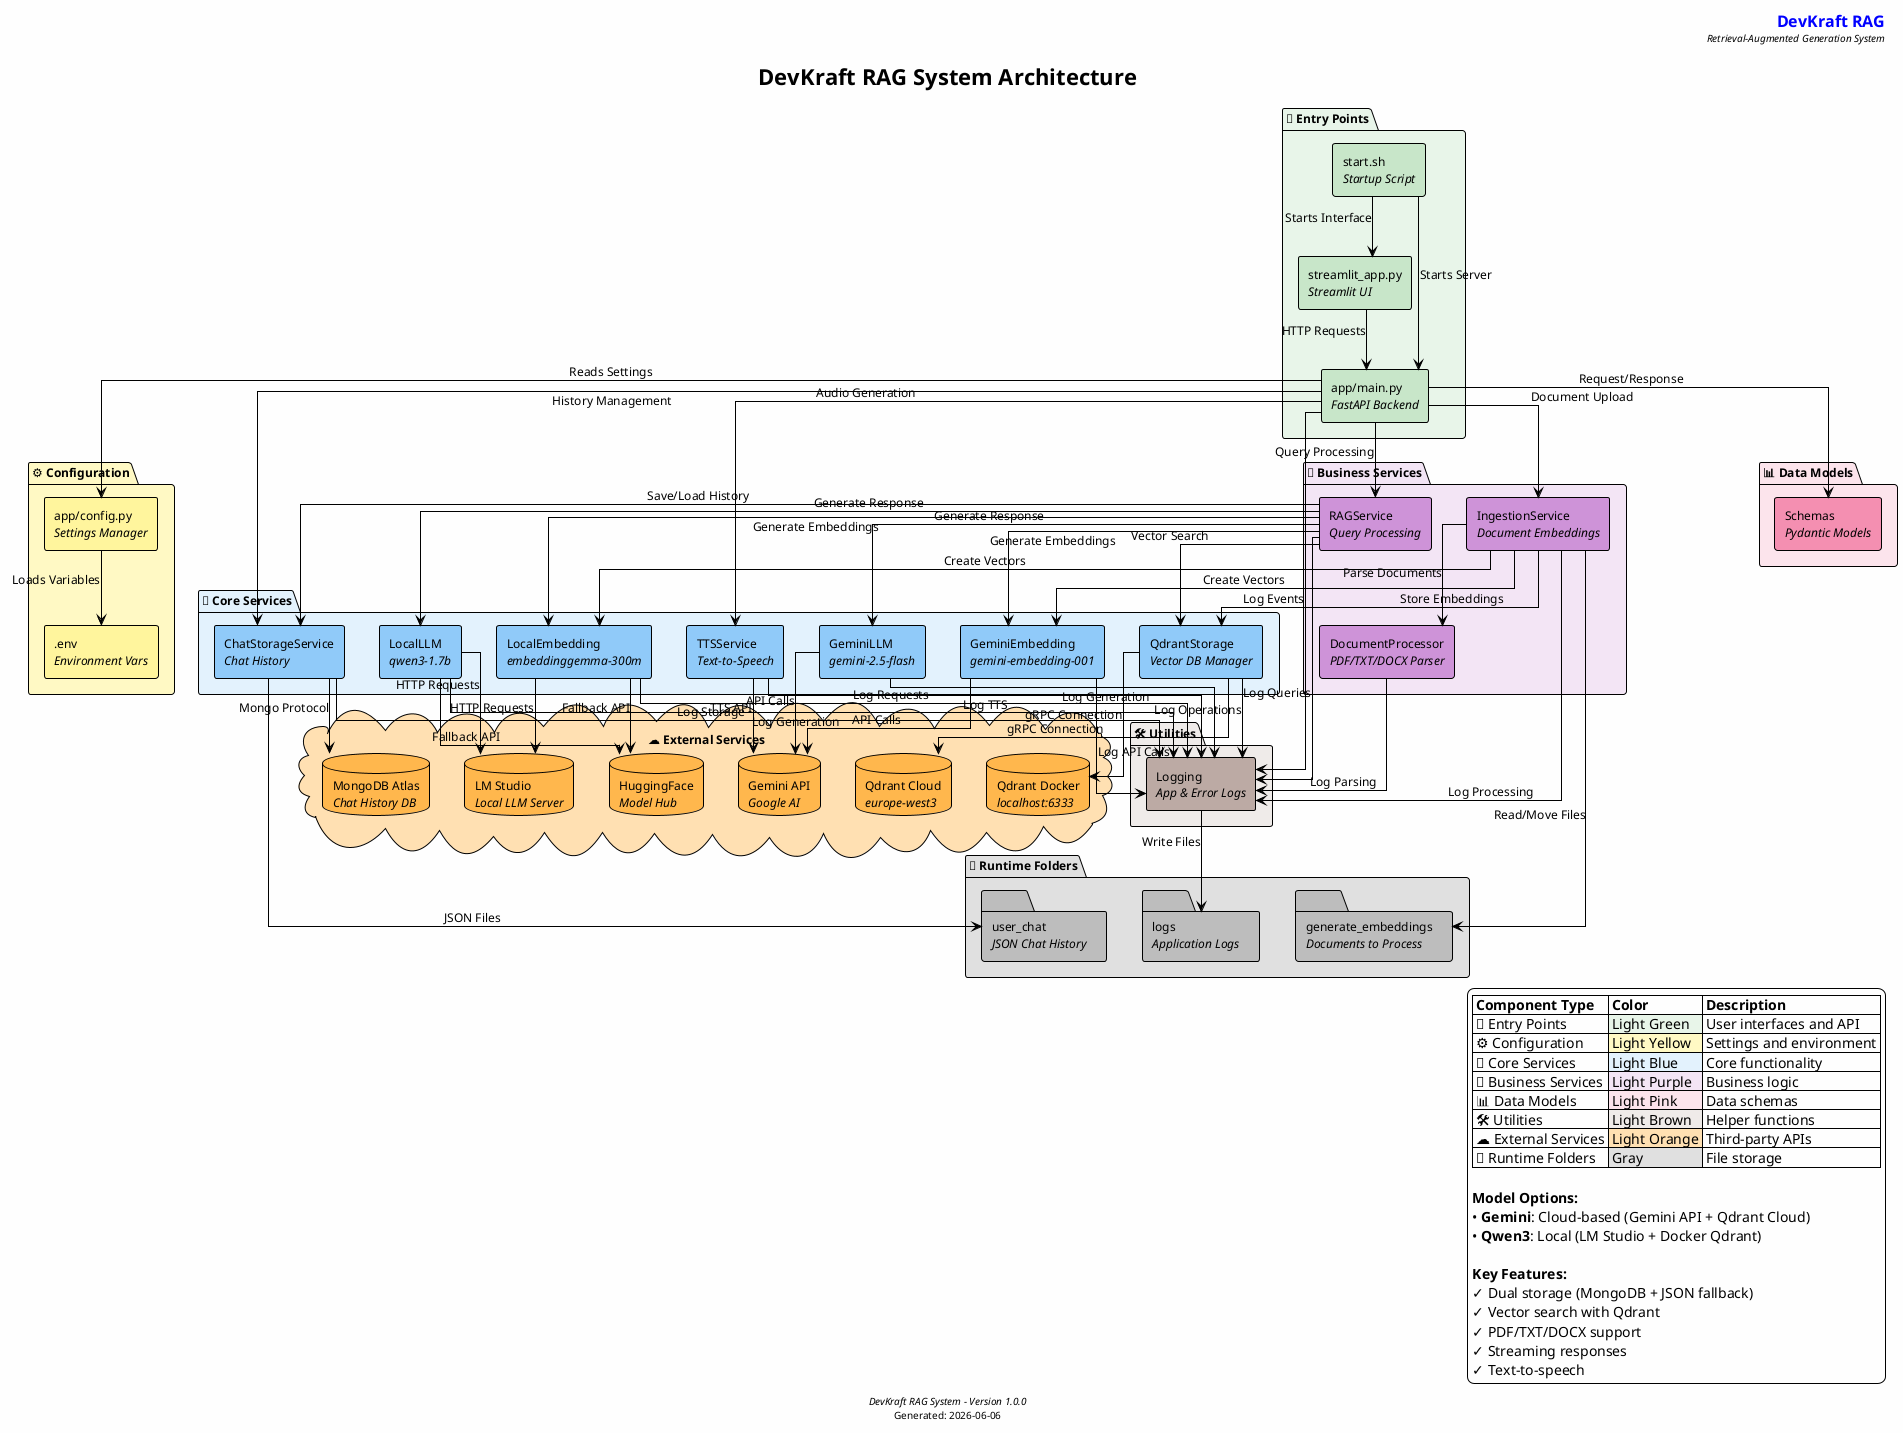 @startuml DevKraft_RAG_Architecture
!theme plain
skinparam backgroundColor #FEFEFE
skinparam componentStyle rectangle
skinparam linetype ortho
skinparam shadowing false
skinparam defaultFontName Arial
skinparam defaultFontSize 12

' Title and Header
title DevKraft RAG System Architecture
header
<font color=blue size=16><b>DevKraft RAG</b></font>
<i>Retrieval-Augmented Generation System</i>
endheader

' Entry Points
package "🚀 Entry Points" #E8F5E9 {
  component [streamlit_app.py\n<i>Streamlit UI</i>] as UI #C8E6C9
  component [app/main.py\n<i>FastAPI Backend</i>] as API #C8E6C9
  component [start.sh\n<i>Startup Script</i>] as Script #C8E6C9
}

' Configuration
package "⚙️ Configuration" #FFF9C4 {
  component [app/config.py\n<i>Settings Manager</i>] as Config #FFF59D
  component [.env\n<i>Environment Vars</i>] as EnvFile #FFF59D
}

' Core Services
package "🔧 Core Services" #E3F2FD {
  component [GeminiEmbedding\n<i>gemini-embedding-001</i>] as GeminiEmbed #90CAF9
  component [LocalEmbedding\n<i>embeddinggemma-300m</i>] as LocalEmbed #90CAF9
  component [QdrantStorage\n<i>Vector DB Manager</i>] as Storage #90CAF9
  component [GeminiLLM\n<i>gemini-2.5-flash</i>] as GeminiLLM #90CAF9
  component [LocalLLM\n<i>qwen3-1.7b</i>] as LocalLLM #90CAF9
  component [ChatStorageService\n<i>Chat History</i>] as ChatStorage #90CAF9
  component [TTSService\n<i>Text-to-Speech</i>] as TTS #90CAF9
}

' Business Services
package "💼 Business Services" #F3E5F5 {
  component [DocumentProcessor\n<i>PDF/TXT/DOCX Parser</i>] as DocProcessor #CE93D8
  component [IngestionService\n<i>Document Embeddings</i>] as Ingestion #CE93D8
  component [RAGService\n<i>Query Processing</i>] as RAG #CE93D8
}

' Models
package "📊 Data Models" #FCE4EC {
  component [Schemas\n<i>Pydantic Models</i>] as Schemas #F48FB1
}

' Utils
package "🛠️ Utilities" #EFEBE9 {
  component [Logging\n<i>App & Error Logs</i>] as Logging #BCAAA4
}

' External Services
cloud "☁️ External Services" #FFE0B2 {
  database "Gemini API\n<i>Google AI</i>" as GeminiAPI #FFB74D
  database "LM Studio\n<i>Local LLM Server</i>" as LMStudio #FFB74D
  database "HuggingFace\n<i>Model Hub</i>" as HF #FFB74D
  database "Qdrant Cloud\n<i>europe-west3</i>" as QdrantCloud #FFB74D
  database "Qdrant Docker\n<i>localhost:6333</i>" as QdrantDocker #FFB74D
  database "MongoDB Atlas\n<i>Chat History DB</i>" as MongoDB #FFB74D
}

' Runtime Folders
folder "📁 Runtime Folders" #E0E0E0 {
  folder "generate_embeddings\n<i>Documents to Process</i>" as GenEmbed #BDBDBD
  folder "user_chat\n<i>JSON Chat History</i>" as UserChat #BDBDBD
  folder "logs\n<i>Application Logs</i>" as Logs #BDBDBD
}

' ==================== Relationships ====================

' Entry Points
UI --> API : HTTP Requests
Script --> API : Starts Server
Script --> UI : Starts Interface

' Configuration
Config --> EnvFile : Loads Variables
API --> Config : Reads Settings

' API to Services
API --> RAG : Query Processing
API --> Ingestion : Document Upload
API --> TTS : Audio Generation
API --> ChatStorage : History Management

' RAG Service Flow
RAG --> GeminiEmbed : Generate Embeddings
RAG --> LocalEmbed : Generate Embeddings
RAG --> GeminiLLM : Generate Response
RAG --> LocalLLM : Generate Response
RAG --> Storage : Vector Search
RAG --> ChatStorage : Save/Load History

' Ingestion Service Flow
Ingestion --> DocProcessor : Parse Documents
Ingestion --> GeminiEmbed : Create Vectors
Ingestion --> LocalEmbed : Create Vectors
Ingestion --> Storage : Store Embeddings

' Core to External Services
GeminiEmbed --> GeminiAPI : API Calls
GeminiLLM --> GeminiAPI : API Calls
TTS --> GeminiAPI : TTS API
LocalEmbed --> LMStudio : HTTP Requests
LocalEmbed --> HF : Fallback API
LocalLLM --> LMStudio : HTTP Requests
LocalLLM --> HF : Fallback API
Storage --> QdrantCloud : gRPC Connection
Storage --> QdrantDocker : gRPC Connection
ChatStorage --> MongoDB : Mongo Protocol
ChatStorage --> UserChat : JSON Files

' Models Validation
API --> Schemas : Request/Response

' Logging Integration
API --> Logging : Log Events
RAG --> Logging : Log Queries
Ingestion --> Logging : Log Processing
DocProcessor --> Logging : Log Parsing
GeminiEmbed --> Logging : Log API Calls
LocalEmbed --> Logging : Log Requests
GeminiLLM --> Logging : Log Generation
LocalLLM --> Logging : Log Generation
Storage --> Logging : Log Operations
ChatStorage --> Logging : Log Storage
TTS --> Logging : Log TTS
Logging --> Logs : Write Files

' Runtime Folders
Ingestion --> GenEmbed : Read/Move Files

' ==================== Legend ====================

legend right
  |= Component Type |= Color |= Description |
  | 🚀 Entry Points | <#E8F5E9> Light Green | User interfaces and API |
  | ⚙️ Configuration | <#FFF9C4> Light Yellow | Settings and environment |
  | 🔧 Core Services | <#E3F2FD> Light Blue | Core functionality |
  | 💼 Business Services | <#F3E5F5> Light Purple | Business logic |
  | 📊 Data Models | <#FCE4EC> Light Pink | Data schemas |
  | 🛠️ Utilities | <#EFEBE9> Light Brown | Helper functions |
  | ☁️ External Services | <#FFE0B2> Light Orange | Third-party APIs |
  | 📁 Runtime Folders | <#E0E0E0> Gray | File storage |
  
  <b>Model Options:</b>
  • <b>Gemini</b>: Cloud-based (Gemini API + Qdrant Cloud)
  • <b>Qwen3</b>: Local (LM Studio + Docker Qdrant)
  
  <b>Key Features:</b>
  ✓ Dual storage (MongoDB + JSON fallback)
  ✓ Vector search with Qdrant
  ✓ PDF/TXT/DOCX support
  ✓ Streaming responses
  ✓ Text-to-speech
endlegend

footer
<i>DevKraft RAG System - Version 1.0.0</i>
Generated: %date("yyyy-MM-dd")
endfooter

@enduml
